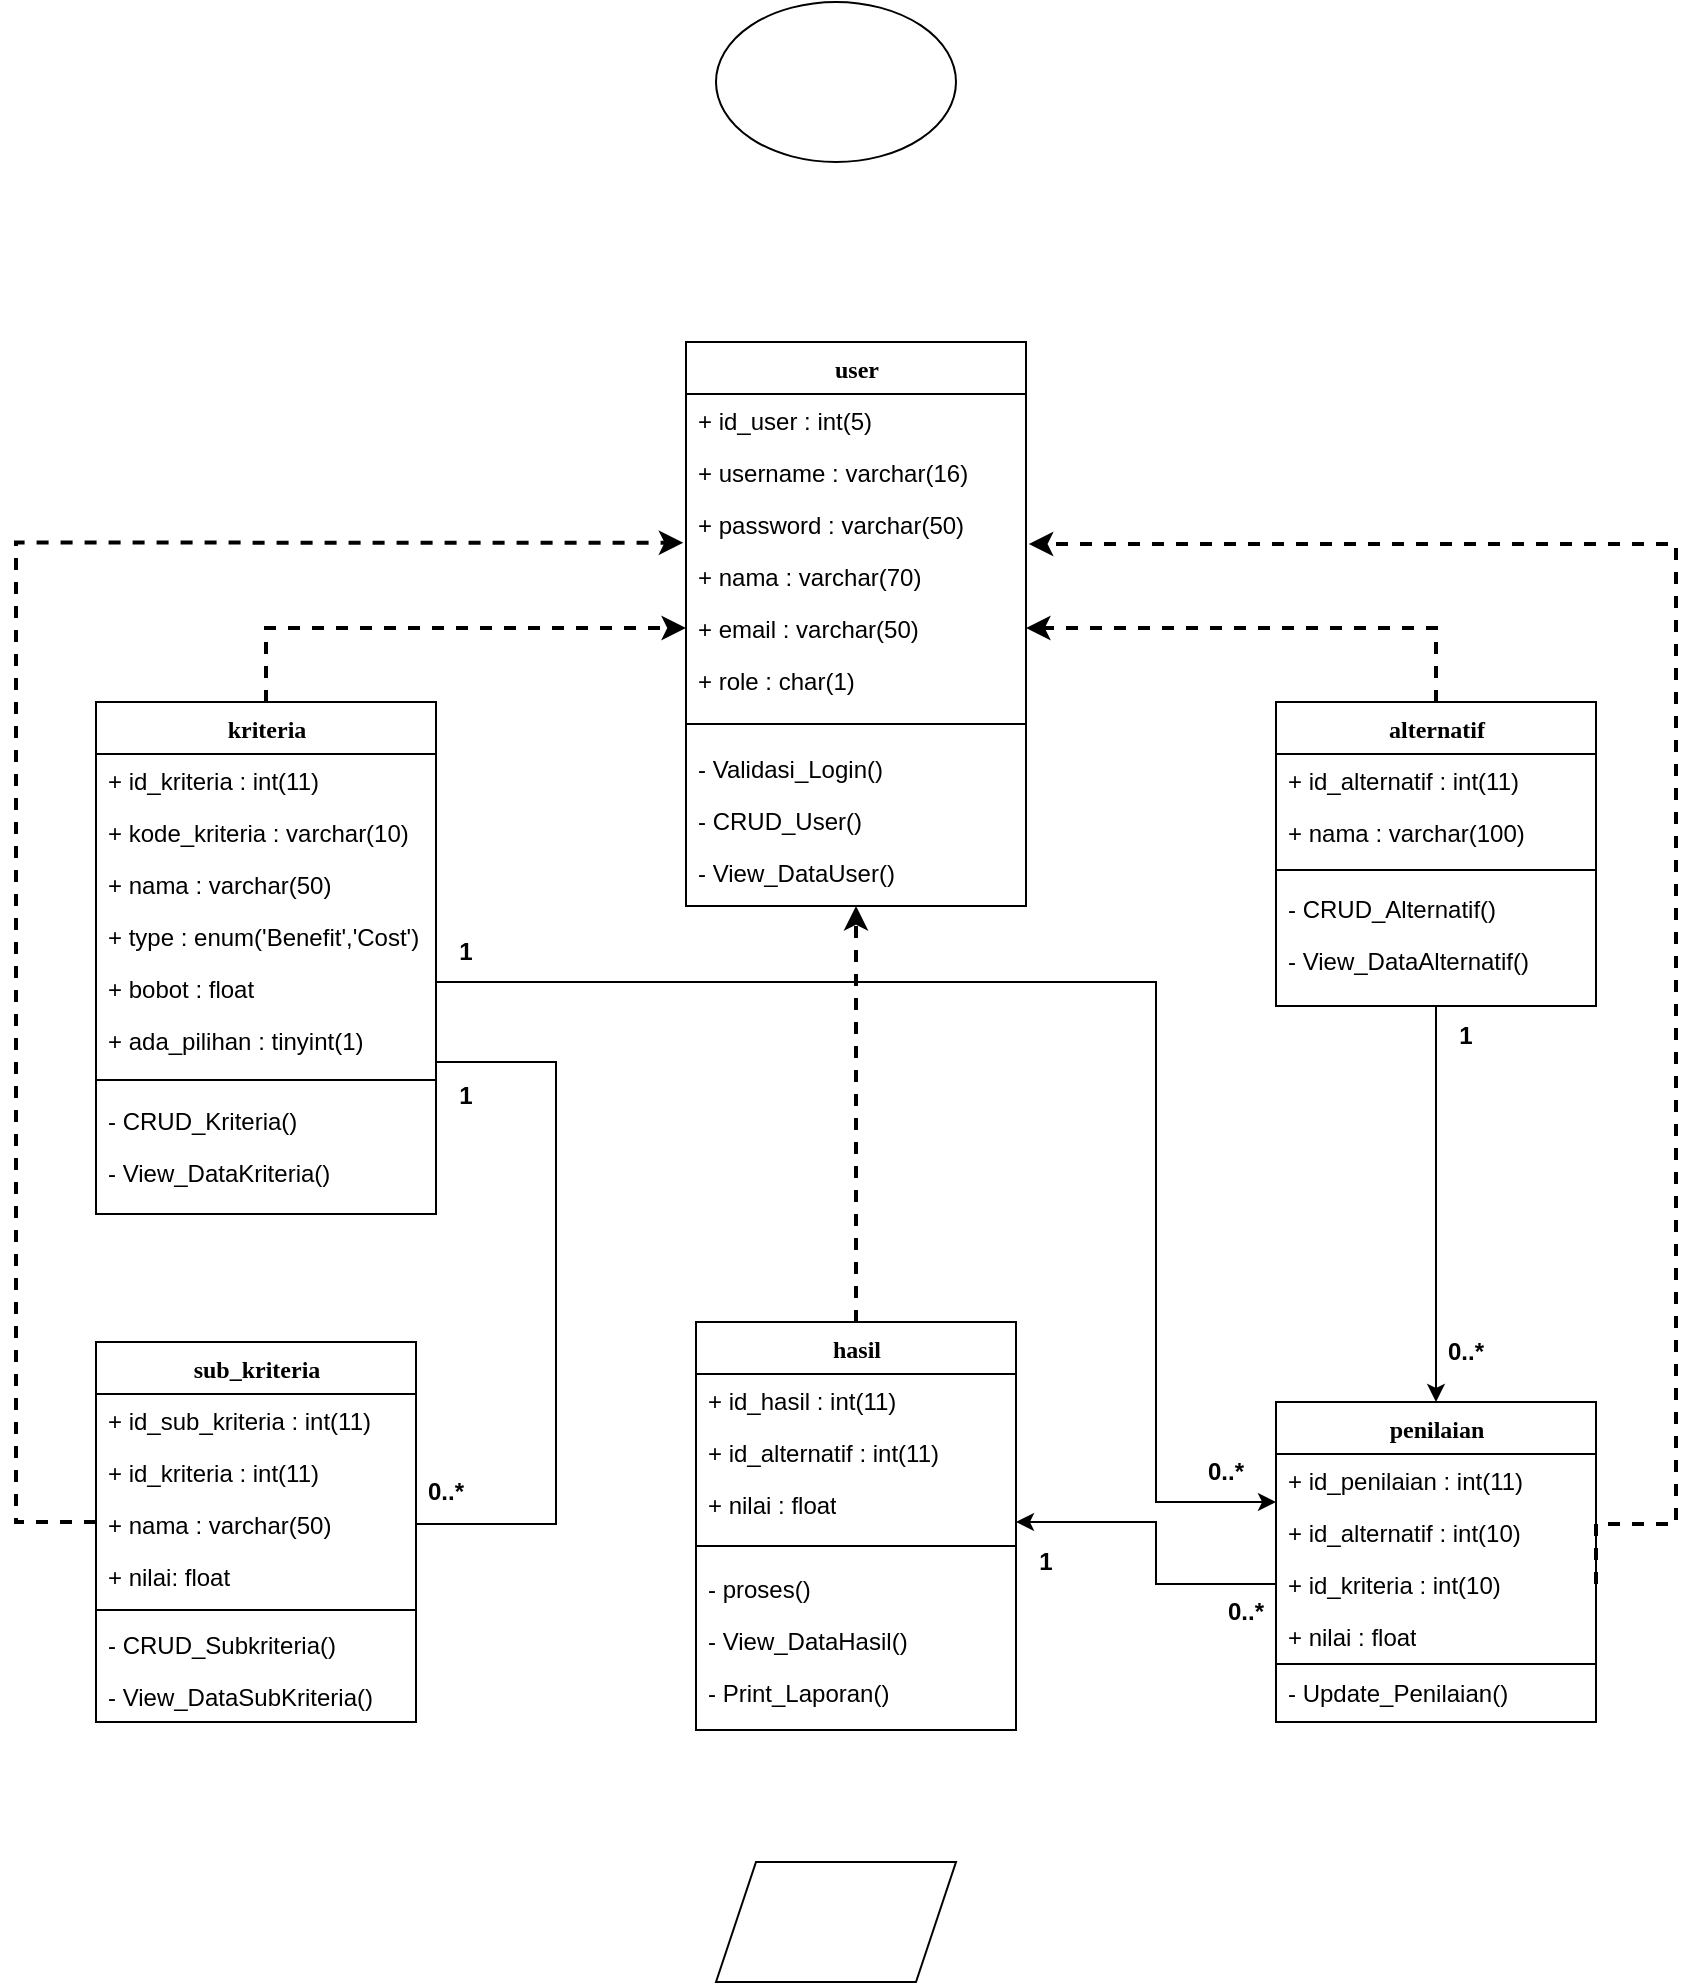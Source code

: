 <mxfile version="22.1.21" type="google">
  <diagram name="Page-1" id="6133507b-19e7-1e82-6fc7-422aa6c4b21f">
    <mxGraphModel grid="1" page="1" gridSize="10" guides="1" tooltips="1" connect="1" arrows="1" fold="1" pageScale="1" pageWidth="1100" pageHeight="850" background="none" math="0" shadow="0">
      <root>
        <mxCell id="0" />
        <mxCell id="1" parent="0" />
        <mxCell id="GkJJuiOD-L7AHFoGFzs9-54" value="kriteria" style="swimlane;html=1;fontStyle=1;align=center;verticalAlign=top;childLayout=stackLayout;horizontal=1;startSize=26;horizontalStack=0;resizeParent=1;resizeLast=0;collapsible=1;marginBottom=0;swimlaneFillColor=#ffffff;rounded=0;shadow=0;comic=0;labelBackgroundColor=none;strokeWidth=1;fillColor=none;fontFamily=Verdana;fontSize=12" vertex="1" parent="1">
          <mxGeometry x="170" y="200" width="170" height="256" as="geometry" />
        </mxCell>
        <mxCell id="GkJJuiOD-L7AHFoGFzs9-55" value="+ id_kriteria : int(11)" style="text;html=1;strokeColor=none;fillColor=none;align=left;verticalAlign=top;spacingLeft=4;spacingRight=4;whiteSpace=wrap;overflow=hidden;rotatable=0;points=[[0,0.5],[1,0.5]];portConstraint=eastwest;" vertex="1" parent="GkJJuiOD-L7AHFoGFzs9-54">
          <mxGeometry y="26" width="170" height="26" as="geometry" />
        </mxCell>
        <mxCell id="GkJJuiOD-L7AHFoGFzs9-56" value="+ kode_kriteria : varchar(10)" style="text;html=1;strokeColor=none;fillColor=none;align=left;verticalAlign=top;spacingLeft=4;spacingRight=4;whiteSpace=wrap;overflow=hidden;rotatable=0;points=[[0,0.5],[1,0.5]];portConstraint=eastwest;" vertex="1" parent="GkJJuiOD-L7AHFoGFzs9-54">
          <mxGeometry y="52" width="170" height="26" as="geometry" />
        </mxCell>
        <mxCell id="GkJJuiOD-L7AHFoGFzs9-75" value="+ nama : varchar(50)" style="text;html=1;strokeColor=none;fillColor=none;align=left;verticalAlign=top;spacingLeft=4;spacingRight=4;whiteSpace=wrap;overflow=hidden;rotatable=0;points=[[0,0.5],[1,0.5]];portConstraint=eastwest;" vertex="1" parent="GkJJuiOD-L7AHFoGFzs9-54">
          <mxGeometry y="78" width="170" height="26" as="geometry" />
        </mxCell>
        <mxCell id="GkJJuiOD-L7AHFoGFzs9-96" value="+ type : enum(&#39;Benefit&#39;,&#39;Cost&#39;)" style="text;html=1;strokeColor=none;fillColor=none;align=left;verticalAlign=top;spacingLeft=4;spacingRight=4;whiteSpace=wrap;overflow=hidden;rotatable=0;points=[[0,0.5],[1,0.5]];portConstraint=eastwest;" vertex="1" parent="GkJJuiOD-L7AHFoGFzs9-54">
          <mxGeometry y="104" width="170" height="26" as="geometry" />
        </mxCell>
        <mxCell id="GkJJuiOD-L7AHFoGFzs9-97" value="+ bobot : float" style="text;html=1;strokeColor=none;fillColor=none;align=left;verticalAlign=top;spacingLeft=4;spacingRight=4;whiteSpace=wrap;overflow=hidden;rotatable=0;points=[[0,0.5],[1,0.5]];portConstraint=eastwest;" vertex="1" parent="GkJJuiOD-L7AHFoGFzs9-54">
          <mxGeometry y="130" width="170" height="26" as="geometry" />
        </mxCell>
        <mxCell id="GkJJuiOD-L7AHFoGFzs9-98" value="+ ada_pilihan : tinyint(1)" style="text;html=1;strokeColor=none;fillColor=none;align=left;verticalAlign=top;spacingLeft=4;spacingRight=4;whiteSpace=wrap;overflow=hidden;rotatable=0;points=[[0,0.5],[1,0.5]];portConstraint=eastwest;" vertex="1" parent="GkJJuiOD-L7AHFoGFzs9-54">
          <mxGeometry y="156" width="170" height="26" as="geometry" />
        </mxCell>
        <mxCell id="GkJJuiOD-L7AHFoGFzs9-57" value="" style="line;html=1;strokeWidth=1;fillColor=none;align=left;verticalAlign=middle;spacingTop=-1;spacingLeft=3;spacingRight=3;rotatable=0;labelPosition=right;points=[];portConstraint=eastwest;" vertex="1" parent="GkJJuiOD-L7AHFoGFzs9-54">
          <mxGeometry y="182" width="170" height="14" as="geometry" />
        </mxCell>
        <mxCell id="iW0mC_gla0-ImEiScUsK-4" value="- CRUD_Kriteria()" style="text;html=1;strokeColor=none;fillColor=none;align=left;verticalAlign=top;spacingLeft=4;spacingRight=4;whiteSpace=wrap;overflow=hidden;rotatable=0;points=[[0,0.5],[1,0.5]];portConstraint=eastwest;" vertex="1" parent="GkJJuiOD-L7AHFoGFzs9-54">
          <mxGeometry y="196" width="170" height="26" as="geometry" />
        </mxCell>
        <mxCell id="GkJJuiOD-L7AHFoGFzs9-58" value="- View_DataKriteria()" style="text;html=1;strokeColor=none;fillColor=none;align=left;verticalAlign=top;spacingLeft=4;spacingRight=4;whiteSpace=wrap;overflow=hidden;rotatable=0;points=[[0,0.5],[1,0.5]];portConstraint=eastwest;" vertex="1" parent="GkJJuiOD-L7AHFoGFzs9-54">
          <mxGeometry y="222" width="170" height="26" as="geometry" />
        </mxCell>
        <mxCell id="GkJJuiOD-L7AHFoGFzs9-69" value="sub_kriteria" style="swimlane;html=1;fontStyle=1;align=center;verticalAlign=top;childLayout=stackLayout;horizontal=1;startSize=26;horizontalStack=0;resizeParent=1;resizeLast=0;collapsible=1;marginBottom=0;swimlaneFillColor=#ffffff;rounded=0;shadow=0;comic=0;labelBackgroundColor=none;strokeWidth=1;fillColor=none;fontFamily=Verdana;fontSize=12" vertex="1" parent="1">
          <mxGeometry x="170" y="520" width="160" height="190" as="geometry" />
        </mxCell>
        <mxCell id="GkJJuiOD-L7AHFoGFzs9-70" value="+ id_sub_kriteria : int(11)" style="text;html=1;strokeColor=none;fillColor=none;align=left;verticalAlign=top;spacingLeft=4;spacingRight=4;whiteSpace=wrap;overflow=hidden;rotatable=0;points=[[0,0.5],[1,0.5]];portConstraint=eastwest;" vertex="1" parent="GkJJuiOD-L7AHFoGFzs9-69">
          <mxGeometry y="26" width="160" height="26" as="geometry" />
        </mxCell>
        <mxCell id="GkJJuiOD-L7AHFoGFzs9-71" value="+ id_kriteria : int(11)" style="text;html=1;strokeColor=none;fillColor=none;align=left;verticalAlign=top;spacingLeft=4;spacingRight=4;whiteSpace=wrap;overflow=hidden;rotatable=0;points=[[0,0.5],[1,0.5]];portConstraint=eastwest;" vertex="1" parent="GkJJuiOD-L7AHFoGFzs9-69">
          <mxGeometry y="52" width="160" height="26" as="geometry" />
        </mxCell>
        <mxCell id="GkJJuiOD-L7AHFoGFzs9-94" value="+ nama : varchar(50)" style="text;html=1;strokeColor=none;fillColor=none;align=left;verticalAlign=top;spacingLeft=4;spacingRight=4;whiteSpace=wrap;overflow=hidden;rotatable=0;points=[[0,0.5],[1,0.5]];portConstraint=eastwest;" vertex="1" parent="GkJJuiOD-L7AHFoGFzs9-69">
          <mxGeometry y="78" width="160" height="26" as="geometry" />
        </mxCell>
        <mxCell id="GkJJuiOD-L7AHFoGFzs9-95" value="+ nilai: float" style="text;html=1;strokeColor=none;fillColor=none;align=left;verticalAlign=top;spacingLeft=4;spacingRight=4;whiteSpace=wrap;overflow=hidden;rotatable=0;points=[[0,0.5],[1,0.5]];portConstraint=eastwest;" vertex="1" parent="GkJJuiOD-L7AHFoGFzs9-69">
          <mxGeometry y="104" width="160" height="26" as="geometry" />
        </mxCell>
        <mxCell id="GkJJuiOD-L7AHFoGFzs9-72" value="" style="line;html=1;strokeWidth=1;fillColor=none;align=left;verticalAlign=middle;spacingTop=-1;spacingLeft=3;spacingRight=3;rotatable=0;labelPosition=right;points=[];portConstraint=eastwest;" vertex="1" parent="GkJJuiOD-L7AHFoGFzs9-69">
          <mxGeometry y="130" width="160" height="8" as="geometry" />
        </mxCell>
        <mxCell id="GkJJuiOD-L7AHFoGFzs9-73" value="- CRUD_Subkriteria()" style="text;html=1;strokeColor=none;fillColor=none;align=left;verticalAlign=top;spacingLeft=4;spacingRight=4;whiteSpace=wrap;overflow=hidden;rotatable=0;points=[[0,0.5],[1,0.5]];portConstraint=eastwest;" vertex="1" parent="GkJJuiOD-L7AHFoGFzs9-69">
          <mxGeometry y="138" width="160" height="26" as="geometry" />
        </mxCell>
        <mxCell id="iW0mC_gla0-ImEiScUsK-6" value="- View_DataSubKriteria()" style="text;html=1;strokeColor=none;fillColor=none;align=left;verticalAlign=top;spacingLeft=4;spacingRight=4;whiteSpace=wrap;overflow=hidden;rotatable=0;points=[[0,0.5],[1,0.5]];portConstraint=eastwest;" vertex="1" parent="GkJJuiOD-L7AHFoGFzs9-69">
          <mxGeometry y="164" width="160" height="26" as="geometry" />
        </mxCell>
        <mxCell id="GkJJuiOD-L7AHFoGFzs9-76" value="alternatif" style="swimlane;html=1;fontStyle=1;align=center;verticalAlign=top;childLayout=stackLayout;horizontal=1;startSize=26;horizontalStack=0;resizeParent=1;resizeLast=0;collapsible=1;marginBottom=0;swimlaneFillColor=#ffffff;rounded=0;shadow=0;comic=0;labelBackgroundColor=none;strokeWidth=1;fillColor=none;fontFamily=Verdana;fontSize=12" vertex="1" parent="1">
          <mxGeometry x="760" y="200" width="160" height="152" as="geometry" />
        </mxCell>
        <mxCell id="GkJJuiOD-L7AHFoGFzs9-77" value="+ id_alternatif : int(11)" style="text;html=1;strokeColor=none;fillColor=none;align=left;verticalAlign=top;spacingLeft=4;spacingRight=4;whiteSpace=wrap;overflow=hidden;rotatable=0;points=[[0,0.5],[1,0.5]];portConstraint=eastwest;" vertex="1" parent="GkJJuiOD-L7AHFoGFzs9-76">
          <mxGeometry y="26" width="160" height="26" as="geometry" />
        </mxCell>
        <mxCell id="GkJJuiOD-L7AHFoGFzs9-78" value="+ nama : varchar(100)" style="text;html=1;strokeColor=none;fillColor=none;align=left;verticalAlign=top;spacingLeft=4;spacingRight=4;whiteSpace=wrap;overflow=hidden;rotatable=0;points=[[0,0.5],[1,0.5]];portConstraint=eastwest;" vertex="1" parent="GkJJuiOD-L7AHFoGFzs9-76">
          <mxGeometry y="52" width="160" height="26" as="geometry" />
        </mxCell>
        <mxCell id="GkJJuiOD-L7AHFoGFzs9-80" value="" style="line;html=1;strokeWidth=1;fillColor=none;align=left;verticalAlign=middle;spacingTop=-1;spacingLeft=3;spacingRight=3;rotatable=0;labelPosition=right;points=[];portConstraint=eastwest;" vertex="1" parent="GkJJuiOD-L7AHFoGFzs9-76">
          <mxGeometry y="78" width="160" height="12" as="geometry" />
        </mxCell>
        <mxCell id="GkJJuiOD-L7AHFoGFzs9-81" value="- CRUD_Alternatif()" style="text;html=1;strokeColor=none;fillColor=none;align=left;verticalAlign=top;spacingLeft=4;spacingRight=4;whiteSpace=wrap;overflow=hidden;rotatable=0;points=[[0,0.5],[1,0.5]];portConstraint=eastwest;" vertex="1" parent="GkJJuiOD-L7AHFoGFzs9-76">
          <mxGeometry y="90" width="160" height="26" as="geometry" />
        </mxCell>
        <mxCell id="iW0mC_gla0-ImEiScUsK-5" value="- View_DataAlternatif()" style="text;html=1;strokeColor=none;fillColor=none;align=left;verticalAlign=top;spacingLeft=4;spacingRight=4;whiteSpace=wrap;overflow=hidden;rotatable=0;points=[[0,0.5],[1,0.5]];portConstraint=eastwest;" vertex="1" parent="GkJJuiOD-L7AHFoGFzs9-76">
          <mxGeometry y="116" width="160" height="26" as="geometry" />
        </mxCell>
        <mxCell id="GkJJuiOD-L7AHFoGFzs9-82" value="penilaian" style="swimlane;html=1;fontStyle=1;align=center;verticalAlign=top;childLayout=stackLayout;horizontal=1;startSize=26;horizontalStack=0;resizeParent=1;resizeLast=0;collapsible=1;marginBottom=0;swimlaneFillColor=#ffffff;rounded=0;shadow=0;comic=0;labelBackgroundColor=none;strokeWidth=1;fillColor=none;fontFamily=Verdana;fontSize=12" vertex="1" parent="1">
          <mxGeometry x="760" y="550" width="160" height="160" as="geometry" />
        </mxCell>
        <mxCell id="GkJJuiOD-L7AHFoGFzs9-83" value="+ id_penilaian : int(11)" style="text;html=1;strokeColor=none;fillColor=none;align=left;verticalAlign=top;spacingLeft=4;spacingRight=4;whiteSpace=wrap;overflow=hidden;rotatable=0;points=[[0,0.5],[1,0.5]];portConstraint=eastwest;" vertex="1" parent="GkJJuiOD-L7AHFoGFzs9-82">
          <mxGeometry y="26" width="160" height="26" as="geometry" />
        </mxCell>
        <mxCell id="GkJJuiOD-L7AHFoGFzs9-84" value="+ id_alternatif : int(10)" style="text;html=1;strokeColor=none;fillColor=none;align=left;verticalAlign=top;spacingLeft=4;spacingRight=4;whiteSpace=wrap;overflow=hidden;rotatable=0;points=[[0,0.5],[1,0.5]];portConstraint=eastwest;" vertex="1" parent="GkJJuiOD-L7AHFoGFzs9-82">
          <mxGeometry y="52" width="160" height="26" as="geometry" />
        </mxCell>
        <mxCell id="GkJJuiOD-L7AHFoGFzs9-85" value="+ id_kriteria : int(10)" style="text;html=1;strokeColor=none;fillColor=none;align=left;verticalAlign=top;spacingLeft=4;spacingRight=4;whiteSpace=wrap;overflow=hidden;rotatable=0;points=[[0,0.5],[1,0.5]];portConstraint=eastwest;" vertex="1" parent="GkJJuiOD-L7AHFoGFzs9-82">
          <mxGeometry y="78" width="160" height="26" as="geometry" />
        </mxCell>
        <mxCell id="GkJJuiOD-L7AHFoGFzs9-99" value="+ nilai : float" style="text;html=1;strokeColor=none;fillColor=none;align=left;verticalAlign=top;spacingLeft=4;spacingRight=4;whiteSpace=wrap;overflow=hidden;rotatable=0;points=[[0,0.5],[1,0.5]];portConstraint=eastwest;" vertex="1" parent="GkJJuiOD-L7AHFoGFzs9-82">
          <mxGeometry y="104" width="160" height="26" as="geometry" />
        </mxCell>
        <mxCell id="GkJJuiOD-L7AHFoGFzs9-86" value="" style="line;html=1;strokeWidth=1;fillColor=none;align=left;verticalAlign=middle;spacingTop=-1;spacingLeft=3;spacingRight=3;rotatable=0;labelPosition=right;points=[];portConstraint=eastwest;" vertex="1" parent="GkJJuiOD-L7AHFoGFzs9-82">
          <mxGeometry y="130" width="160" height="2" as="geometry" />
        </mxCell>
        <mxCell id="GkJJuiOD-L7AHFoGFzs9-87" value="- Update_Penilaian()" style="text;html=1;strokeColor=none;fillColor=none;align=left;verticalAlign=top;spacingLeft=4;spacingRight=4;whiteSpace=wrap;overflow=hidden;rotatable=0;points=[[0,0.5],[1,0.5]];portConstraint=eastwest;" vertex="1" parent="GkJJuiOD-L7AHFoGFzs9-82">
          <mxGeometry y="132" width="160" height="22" as="geometry" />
        </mxCell>
        <mxCell id="GkJJuiOD-L7AHFoGFzs9-88" value="hasil" style="swimlane;html=1;fontStyle=1;align=center;verticalAlign=top;childLayout=stackLayout;horizontal=1;startSize=26;horizontalStack=0;resizeParent=1;resizeLast=0;collapsible=1;marginBottom=0;swimlaneFillColor=#ffffff;rounded=0;shadow=0;comic=0;labelBackgroundColor=none;strokeWidth=1;fillColor=none;fontFamily=Verdana;fontSize=12" vertex="1" parent="1">
          <mxGeometry x="470" y="510" width="160" height="204" as="geometry" />
        </mxCell>
        <mxCell id="GkJJuiOD-L7AHFoGFzs9-89" value="+ id_hasil : int(11)" style="text;html=1;strokeColor=none;fillColor=none;align=left;verticalAlign=top;spacingLeft=4;spacingRight=4;whiteSpace=wrap;overflow=hidden;rotatable=0;points=[[0,0.5],[1,0.5]];portConstraint=eastwest;" vertex="1" parent="GkJJuiOD-L7AHFoGFzs9-88">
          <mxGeometry y="26" width="160" height="26" as="geometry" />
        </mxCell>
        <mxCell id="GkJJuiOD-L7AHFoGFzs9-90" value="+ id_alternatif : int(11)" style="text;html=1;strokeColor=none;fillColor=none;align=left;verticalAlign=top;spacingLeft=4;spacingRight=4;whiteSpace=wrap;overflow=hidden;rotatable=0;points=[[0,0.5],[1,0.5]];portConstraint=eastwest;" vertex="1" parent="GkJJuiOD-L7AHFoGFzs9-88">
          <mxGeometry y="52" width="160" height="26" as="geometry" />
        </mxCell>
        <mxCell id="GkJJuiOD-L7AHFoGFzs9-91" value="+ nilai : float" style="text;html=1;strokeColor=none;fillColor=none;align=left;verticalAlign=top;spacingLeft=4;spacingRight=4;whiteSpace=wrap;overflow=hidden;rotatable=0;points=[[0,0.5],[1,0.5]];portConstraint=eastwest;" vertex="1" parent="GkJJuiOD-L7AHFoGFzs9-88">
          <mxGeometry y="78" width="160" height="26" as="geometry" />
        </mxCell>
        <mxCell id="GkJJuiOD-L7AHFoGFzs9-92" value="" style="line;html=1;strokeWidth=1;fillColor=none;align=left;verticalAlign=middle;spacingTop=-1;spacingLeft=3;spacingRight=3;rotatable=0;labelPosition=right;points=[];portConstraint=eastwest;" vertex="1" parent="GkJJuiOD-L7AHFoGFzs9-88">
          <mxGeometry y="104" width="160" height="16" as="geometry" />
        </mxCell>
        <mxCell id="GkJJuiOD-L7AHFoGFzs9-93" value="- proses()" style="text;html=1;strokeColor=none;fillColor=none;align=left;verticalAlign=top;spacingLeft=4;spacingRight=4;whiteSpace=wrap;overflow=hidden;rotatable=0;points=[[0,0.5],[1,0.5]];portConstraint=eastwest;" vertex="1" parent="GkJJuiOD-L7AHFoGFzs9-88">
          <mxGeometry y="120" width="160" height="26" as="geometry" />
        </mxCell>
        <mxCell id="iW0mC_gla0-ImEiScUsK-3" value="- View_DataHasil()" style="text;html=1;strokeColor=none;fillColor=none;align=left;verticalAlign=top;spacingLeft=4;spacingRight=4;whiteSpace=wrap;overflow=hidden;rotatable=0;points=[[0,0.5],[1,0.5]];portConstraint=eastwest;" vertex="1" parent="GkJJuiOD-L7AHFoGFzs9-88">
          <mxGeometry y="146" width="160" height="26" as="geometry" />
        </mxCell>
        <mxCell id="iW0mC_gla0-ImEiScUsK-2" value="- Print_Laporan()" style="text;html=1;strokeColor=none;fillColor=none;align=left;verticalAlign=top;spacingLeft=4;spacingRight=4;whiteSpace=wrap;overflow=hidden;rotatable=0;points=[[0,0.5],[1,0.5]];portConstraint=eastwest;" vertex="1" parent="GkJJuiOD-L7AHFoGFzs9-88">
          <mxGeometry y="172" width="160" height="26" as="geometry" />
        </mxCell>
        <mxCell id="GkJJuiOD-L7AHFoGFzs9-100" value="user" style="swimlane;html=1;fontStyle=1;align=center;verticalAlign=top;childLayout=stackLayout;horizontal=1;startSize=26;horizontalStack=0;resizeParent=1;resizeLast=0;collapsible=1;marginBottom=0;swimlaneFillColor=#ffffff;rounded=0;shadow=0;comic=0;labelBackgroundColor=none;strokeWidth=1;fillColor=none;fontFamily=Verdana;fontSize=12" vertex="1" parent="1">
          <mxGeometry x="465" y="20" width="170" height="282" as="geometry" />
        </mxCell>
        <mxCell id="GkJJuiOD-L7AHFoGFzs9-101" value="+ id_user : int(5)" style="text;html=1;strokeColor=none;fillColor=none;align=left;verticalAlign=top;spacingLeft=4;spacingRight=4;whiteSpace=wrap;overflow=hidden;rotatable=0;points=[[0,0.5],[1,0.5]];portConstraint=eastwest;" vertex="1" parent="GkJJuiOD-L7AHFoGFzs9-100">
          <mxGeometry y="26" width="170" height="26" as="geometry" />
        </mxCell>
        <mxCell id="GkJJuiOD-L7AHFoGFzs9-102" value="+ username : varchar(16)" style="text;html=1;strokeColor=none;fillColor=none;align=left;verticalAlign=top;spacingLeft=4;spacingRight=4;whiteSpace=wrap;overflow=hidden;rotatable=0;points=[[0,0.5],[1,0.5]];portConstraint=eastwest;" vertex="1" parent="GkJJuiOD-L7AHFoGFzs9-100">
          <mxGeometry y="52" width="170" height="26" as="geometry" />
        </mxCell>
        <mxCell id="GkJJuiOD-L7AHFoGFzs9-103" value="+ password : varchar(50)" style="text;html=1;strokeColor=none;fillColor=none;align=left;verticalAlign=top;spacingLeft=4;spacingRight=4;whiteSpace=wrap;overflow=hidden;rotatable=0;points=[[0,0.5],[1,0.5]];portConstraint=eastwest;" vertex="1" parent="GkJJuiOD-L7AHFoGFzs9-100">
          <mxGeometry y="78" width="170" height="26" as="geometry" />
        </mxCell>
        <mxCell id="GkJJuiOD-L7AHFoGFzs9-104" value="+ nama : varchar(70)" style="text;html=1;strokeColor=none;fillColor=none;align=left;verticalAlign=top;spacingLeft=4;spacingRight=4;whiteSpace=wrap;overflow=hidden;rotatable=0;points=[[0,0.5],[1,0.5]];portConstraint=eastwest;" vertex="1" parent="GkJJuiOD-L7AHFoGFzs9-100">
          <mxGeometry y="104" width="170" height="26" as="geometry" />
        </mxCell>
        <mxCell id="GkJJuiOD-L7AHFoGFzs9-105" value="+ email : varchar(50)" style="text;html=1;strokeColor=none;fillColor=none;align=left;verticalAlign=top;spacingLeft=4;spacingRight=4;whiteSpace=wrap;overflow=hidden;rotatable=0;points=[[0,0.5],[1,0.5]];portConstraint=eastwest;" vertex="1" parent="GkJJuiOD-L7AHFoGFzs9-100">
          <mxGeometry y="130" width="170" height="26" as="geometry" />
        </mxCell>
        <mxCell id="GkJJuiOD-L7AHFoGFzs9-106" value="+ role : char(1)" style="text;html=1;strokeColor=none;fillColor=none;align=left;verticalAlign=top;spacingLeft=4;spacingRight=4;whiteSpace=wrap;overflow=hidden;rotatable=0;points=[[0,0.5],[1,0.5]];portConstraint=eastwest;" vertex="1" parent="GkJJuiOD-L7AHFoGFzs9-100">
          <mxGeometry y="156" width="170" height="26" as="geometry" />
        </mxCell>
        <mxCell id="GkJJuiOD-L7AHFoGFzs9-107" value="" style="line;html=1;strokeWidth=1;fillColor=none;align=left;verticalAlign=middle;spacingTop=-1;spacingLeft=3;spacingRight=3;rotatable=0;labelPosition=right;points=[];portConstraint=eastwest;" vertex="1" parent="GkJJuiOD-L7AHFoGFzs9-100">
          <mxGeometry y="182" width="170" height="18" as="geometry" />
        </mxCell>
        <mxCell id="GkJJuiOD-L7AHFoGFzs9-108" value="- Validasi_Login()" style="text;html=1;strokeColor=none;fillColor=none;align=left;verticalAlign=top;spacingLeft=4;spacingRight=4;whiteSpace=wrap;overflow=hidden;rotatable=0;points=[[0,0.5],[1,0.5]];portConstraint=eastwest;" vertex="1" parent="GkJJuiOD-L7AHFoGFzs9-100">
          <mxGeometry y="200" width="170" height="26" as="geometry" />
        </mxCell>
        <mxCell id="iW0mC_gla0-ImEiScUsK-1" value="- CRUD_User()" style="text;html=1;strokeColor=none;fillColor=none;align=left;verticalAlign=top;spacingLeft=4;spacingRight=4;whiteSpace=wrap;overflow=hidden;rotatable=0;points=[[0,0.5],[1,0.5]];portConstraint=eastwest;" vertex="1" parent="GkJJuiOD-L7AHFoGFzs9-100">
          <mxGeometry y="226" width="170" height="26" as="geometry" />
        </mxCell>
        <mxCell id="iW0mC_gla0-ImEiScUsK-7" value="- View_DataUser()" style="text;html=1;strokeColor=none;fillColor=none;align=left;verticalAlign=top;spacingLeft=4;spacingRight=4;whiteSpace=wrap;overflow=hidden;rotatable=0;points=[[0,0.5],[1,0.5]];portConstraint=eastwest;" vertex="1" parent="GkJJuiOD-L7AHFoGFzs9-100">
          <mxGeometry y="252" width="170" height="26" as="geometry" />
        </mxCell>
        <mxCell id="iW0mC_gla0-ImEiScUsK-8" value="" style="endArrow=classic;html=1;rounded=0;entryX=0;entryY=0.5;entryDx=0;entryDy=0;exitX=0.5;exitY=0;exitDx=0;exitDy=0;edgeStyle=orthogonalEdgeStyle;strokeWidth=2;dashed=1;" edge="1" parent="1" source="GkJJuiOD-L7AHFoGFzs9-54" target="GkJJuiOD-L7AHFoGFzs9-105">
          <mxGeometry width="50" height="50" relative="1" as="geometry">
            <mxPoint x="520" y="400" as="sourcePoint" />
            <mxPoint x="570" y="350" as="targetPoint" />
          </mxGeometry>
        </mxCell>
        <mxCell id="iW0mC_gla0-ImEiScUsK-10" value="" style="endArrow=classic;html=1;rounded=0;entryX=1;entryY=0.5;entryDx=0;entryDy=0;exitX=0.5;exitY=0;exitDx=0;exitDy=0;edgeStyle=orthogonalEdgeStyle;dashed=1;strokeWidth=2;" edge="1" parent="1" source="GkJJuiOD-L7AHFoGFzs9-76" target="GkJJuiOD-L7AHFoGFzs9-105">
          <mxGeometry width="50" height="50" relative="1" as="geometry">
            <mxPoint x="520" y="400" as="sourcePoint" />
            <mxPoint x="570" y="350" as="targetPoint" />
          </mxGeometry>
        </mxCell>
        <mxCell id="iW0mC_gla0-ImEiScUsK-11" value="" style="endArrow=classic;html=1;rounded=0;exitX=0;exitY=0.5;exitDx=0;exitDy=0;edgeStyle=orthogonalEdgeStyle;" edge="1" parent="1" source="GkJJuiOD-L7AHFoGFzs9-85">
          <mxGeometry width="50" height="50" relative="1" as="geometry">
            <mxPoint x="760" y="581" as="sourcePoint" />
            <mxPoint x="630" y="610" as="targetPoint" />
            <Array as="points">
              <mxPoint x="700" y="641" />
              <mxPoint x="700" y="610" />
              <mxPoint x="631" y="610" />
            </Array>
          </mxGeometry>
        </mxCell>
        <mxCell id="iW0mC_gla0-ImEiScUsK-12" value="" style="endArrow=classic;html=1;rounded=0;exitX=1;exitY=0.5;exitDx=0;exitDy=0;edgeStyle=orthogonalEdgeStyle;entryX=1.008;entryY=0.866;entryDx=0;entryDy=0;entryPerimeter=0;dashed=1;strokeWidth=2;" edge="1" parent="1" source="GkJJuiOD-L7AHFoGFzs9-85" target="GkJJuiOD-L7AHFoGFzs9-103">
          <mxGeometry width="50" height="50" relative="1" as="geometry">
            <mxPoint x="520" y="400" as="sourcePoint" />
            <mxPoint x="690" y="111" as="targetPoint" />
            <Array as="points">
              <mxPoint x="960" y="611" />
              <mxPoint x="960" y="121" />
              <mxPoint x="636" y="121" />
            </Array>
          </mxGeometry>
        </mxCell>
        <mxCell id="iW0mC_gla0-ImEiScUsK-13" value="" style="endArrow=classic;html=1;rounded=0;entryX=-0.008;entryY=0.859;entryDx=0;entryDy=0;entryPerimeter=0;edgeStyle=orthogonalEdgeStyle;strokeWidth=2;dashed=1;" edge="1" parent="1" target="GkJJuiOD-L7AHFoGFzs9-103">
          <mxGeometry width="50" height="50" relative="1" as="geometry">
            <mxPoint x="170" y="610" as="sourcePoint" />
            <mxPoint x="480" y="310" as="targetPoint" />
            <Array as="points">
              <mxPoint x="170" y="610" />
              <mxPoint x="130" y="610" />
              <mxPoint x="130" y="120" />
            </Array>
          </mxGeometry>
        </mxCell>
        <mxCell id="iW0mC_gla0-ImEiScUsK-14" value="" style="endArrow=none;html=1;rounded=0;exitX=1;exitY=0.5;exitDx=0;exitDy=0;edgeStyle=orthogonalEdgeStyle;" edge="1" parent="1" source="GkJJuiOD-L7AHFoGFzs9-94">
          <mxGeometry width="50" height="50" relative="1" as="geometry">
            <mxPoint x="430" y="360" as="sourcePoint" />
            <mxPoint x="340" y="380" as="targetPoint" />
            <Array as="points">
              <mxPoint x="400" y="611" />
              <mxPoint x="400" y="380" />
              <mxPoint x="340" y="380" />
            </Array>
          </mxGeometry>
        </mxCell>
        <mxCell id="iW0mC_gla0-ImEiScUsK-15" value="" style="endArrow=classic;html=1;rounded=0;entryX=0.5;entryY=1;entryDx=0;entryDy=0;exitX=0.5;exitY=0;exitDx=0;exitDy=0;strokeWidth=2;dashed=1;" edge="1" parent="1" source="GkJJuiOD-L7AHFoGFzs9-88" target="GkJJuiOD-L7AHFoGFzs9-100">
          <mxGeometry width="50" height="50" relative="1" as="geometry">
            <mxPoint x="470" y="420" as="sourcePoint" />
            <mxPoint x="520" y="370" as="targetPoint" />
          </mxGeometry>
        </mxCell>
        <mxCell id="iW0mC_gla0-ImEiScUsK-16" value="" style="endArrow=classic;html=1;rounded=0;entryX=0.5;entryY=0;entryDx=0;entryDy=0;exitX=0.5;exitY=1;exitDx=0;exitDy=0;" edge="1" parent="1" source="GkJJuiOD-L7AHFoGFzs9-76" target="GkJJuiOD-L7AHFoGFzs9-82">
          <mxGeometry width="50" height="50" relative="1" as="geometry">
            <mxPoint x="450" y="480" as="sourcePoint" />
            <mxPoint x="500" y="430" as="targetPoint" />
          </mxGeometry>
        </mxCell>
        <mxCell id="iW0mC_gla0-ImEiScUsK-17" value="" style="endArrow=classic;html=1;rounded=0;edgeStyle=orthogonalEdgeStyle;strokeColor=default;" edge="1" parent="1">
          <mxGeometry width="50" height="50" relative="1" as="geometry">
            <mxPoint x="340" y="340" as="sourcePoint" />
            <mxPoint x="760" y="600" as="targetPoint" />
            <Array as="points">
              <mxPoint x="700" y="340" />
              <mxPoint x="700" y="600" />
              <mxPoint x="760" y="600" />
            </Array>
          </mxGeometry>
        </mxCell>
        <mxCell id="iW0mC_gla0-ImEiScUsK-18" value="1" style="text;html=1;strokeColor=none;fillColor=none;align=center;verticalAlign=middle;whiteSpace=wrap;rounded=0;fontStyle=1" vertex="1" parent="1">
          <mxGeometry x="840" y="352" width="30" height="30" as="geometry" />
        </mxCell>
        <mxCell id="iW0mC_gla0-ImEiScUsK-19" value="0..*" style="text;html=1;strokeColor=none;fillColor=none;align=center;verticalAlign=middle;whiteSpace=wrap;rounded=0;fontStyle=1" vertex="1" parent="1">
          <mxGeometry x="840" y="510" width="30" height="30" as="geometry" />
        </mxCell>
        <mxCell id="iW0mC_gla0-ImEiScUsK-20" value="1" style="text;html=1;strokeColor=none;fillColor=none;align=center;verticalAlign=middle;whiteSpace=wrap;rounded=0;fontStyle=1" vertex="1" parent="1">
          <mxGeometry x="630" y="615" width="30" height="30" as="geometry" />
        </mxCell>
        <mxCell id="iW0mC_gla0-ImEiScUsK-21" value="0..*" style="text;html=1;strokeColor=none;fillColor=none;align=center;verticalAlign=middle;whiteSpace=wrap;rounded=0;fontStyle=1" vertex="1" parent="1">
          <mxGeometry x="730" y="640" width="30" height="30" as="geometry" />
        </mxCell>
        <mxCell id="iW0mC_gla0-ImEiScUsK-22" value="1" style="text;html=1;strokeColor=none;fillColor=none;align=center;verticalAlign=middle;whiteSpace=wrap;rounded=0;fontStyle=1" vertex="1" parent="1">
          <mxGeometry x="340" y="382" width="30" height="30" as="geometry" />
        </mxCell>
        <mxCell id="iW0mC_gla0-ImEiScUsK-23" value="0..*" style="text;html=1;strokeColor=none;fillColor=none;align=center;verticalAlign=middle;whiteSpace=wrap;rounded=0;fontStyle=1" vertex="1" parent="1">
          <mxGeometry x="330" y="580" width="30" height="30" as="geometry" />
        </mxCell>
        <mxCell id="iW0mC_gla0-ImEiScUsK-24" value="0..*" style="text;html=1;strokeColor=none;fillColor=none;align=center;verticalAlign=middle;whiteSpace=wrap;rounded=0;fontStyle=1" vertex="1" parent="1">
          <mxGeometry x="720" y="570" width="30" height="30" as="geometry" />
        </mxCell>
        <mxCell id="iW0mC_gla0-ImEiScUsK-26" value="1" style="text;html=1;strokeColor=none;fillColor=none;align=center;verticalAlign=middle;whiteSpace=wrap;rounded=0;fontStyle=1" vertex="1" parent="1">
          <mxGeometry x="340" y="310" width="30" height="30" as="geometry" />
        </mxCell>
        <mxCell id="iW0mC_gla0-ImEiScUsK-27" value="" style="ellipse;whiteSpace=wrap;html=1;" vertex="1" parent="1">
          <mxGeometry x="480" y="-150" width="120" height="80" as="geometry" />
        </mxCell>
        <mxCell id="iW0mC_gla0-ImEiScUsK-28" value="" style="shape=parallelogram;perimeter=parallelogramPerimeter;whiteSpace=wrap;html=1;fixedSize=1;" vertex="1" parent="1">
          <mxGeometry x="480" y="780" width="120" height="60" as="geometry" />
        </mxCell>
      </root>
    </mxGraphModel>
  </diagram>
</mxfile>
